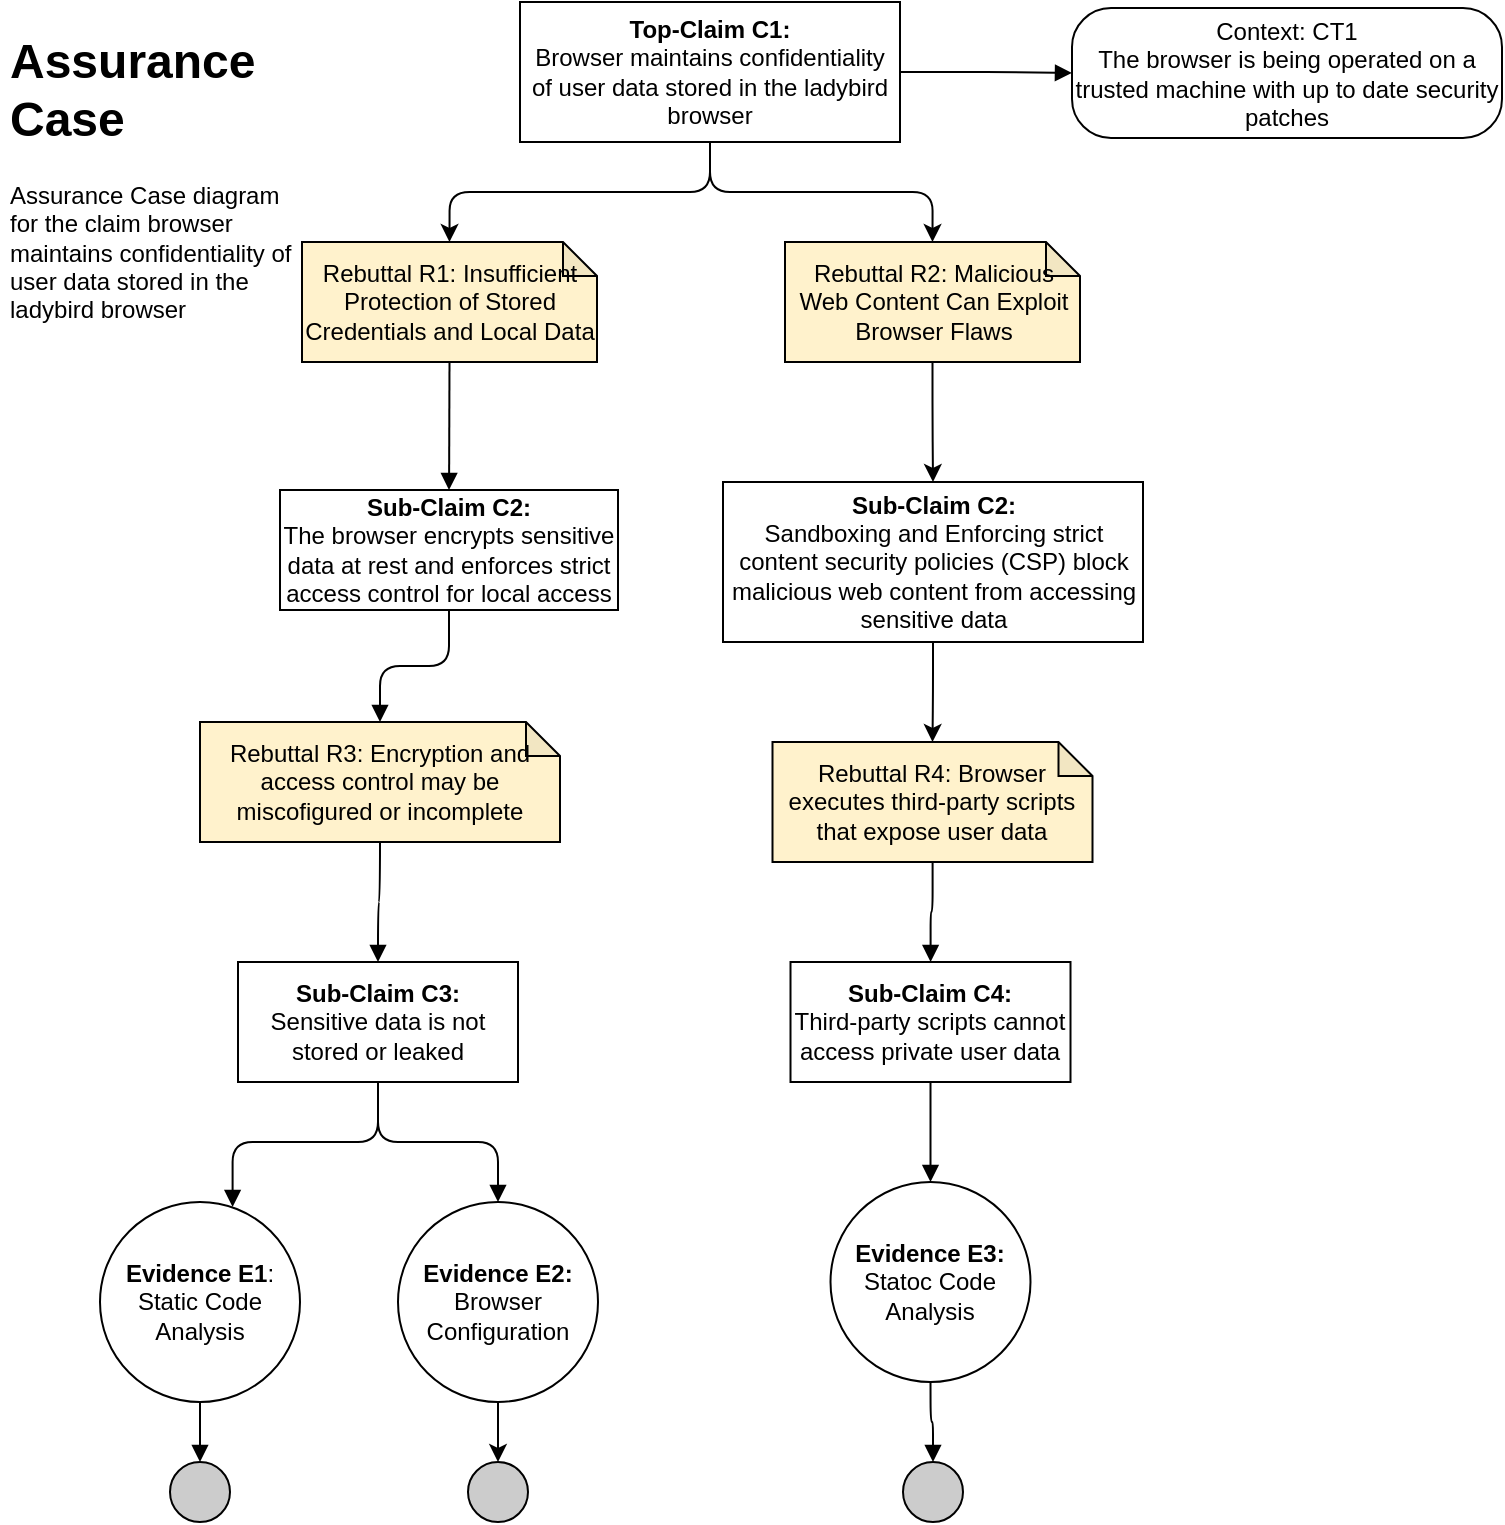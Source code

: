 <mxfile version="28.2.5">
  <diagram id="2RAkf9iS2bYrb-5zrusB" name="Page-1">
    <mxGraphModel dx="1042" dy="722" grid="1" gridSize="10" guides="1" tooltips="1" connect="1" arrows="1" fold="1" page="1" pageScale="1" pageWidth="850" pageHeight="1100" math="0" shadow="0">
      <root>
        <mxCell id="0" />
        <mxCell id="1" parent="0" />
        <mxCell id="EpLoNu7SxfJ4iQwhgqlz-1" value="&lt;h1&gt;Assurance Case&lt;/h1&gt;&lt;p&gt;Assurance Case diagram for the claim browser maintains confidentiality of user data stored in the ladybird browser&lt;/p&gt;" style="text;html=1;strokeColor=none;fillColor=none;spacing=5;spacingTop=-20;whiteSpace=wrap;overflow=hidden;rounded=0;" parent="1" vertex="1">
          <mxGeometry x="20" y="20" width="160" height="230" as="geometry" />
        </mxCell>
        <mxCell id="EpLoNu7SxfJ4iQwhgqlz-4" style="edgeStyle=orthogonalEdgeStyle;rounded=0;orthogonalLoop=1;jettySize=auto;html=1;exitX=1;exitY=0.5;exitDx=0;exitDy=0;entryX=0;entryY=0.5;entryDx=0;entryDy=0;endArrow=block;endFill=1;" parent="1" source="EpLoNu7SxfJ4iQwhgqlz-2" target="EpLoNu7SxfJ4iQwhgqlz-3" edge="1">
          <mxGeometry relative="1" as="geometry" />
        </mxCell>
        <mxCell id="EpLoNu7SxfJ4iQwhgqlz-2" value="&lt;b&gt;Top-Claim C1:&lt;br&gt;&lt;/b&gt;&lt;span data-teams=&quot;true&quot;&gt;Browser maintains confidentiality of user data stored in the ladybird browser&lt;/span&gt;" style="rounded=0;whiteSpace=wrap;html=1;" parent="1" vertex="1">
          <mxGeometry x="280" y="10" width="190" height="70" as="geometry" />
        </mxCell>
        <mxCell id="EpLoNu7SxfJ4iQwhgqlz-3" value="Context: CT1&lt;br&gt;The browser is being operated on a trusted machine with up to date security patches" style="rounded=1;whiteSpace=wrap;html=1;arcSize=30;" parent="1" vertex="1">
          <mxGeometry x="556" y="13" width="215" height="65" as="geometry" />
        </mxCell>
        <mxCell id="EpLoNu7SxfJ4iQwhgqlz-9" style="edgeStyle=orthogonalEdgeStyle;curved=1;rounded=0;orthogonalLoop=1;jettySize=auto;html=1;endArrow=block;endFill=1;" parent="1" source="EpLoNu7SxfJ4iQwhgqlz-5" target="EpLoNu7SxfJ4iQwhgqlz-8" edge="1">
          <mxGeometry relative="1" as="geometry" />
        </mxCell>
        <mxCell id="EpLoNu7SxfJ4iQwhgqlz-5" value="Rebuttal R1: Insufficient Protection of Stored Credentials and Local Data" style="shape=note;whiteSpace=wrap;html=1;backgroundOutline=1;darkOpacity=0.05;size=17;fillColor=#FFF2CC;" parent="1" vertex="1">
          <mxGeometry x="171" y="130" width="147.5" height="60" as="geometry" />
        </mxCell>
        <mxCell id="EpLoNu7SxfJ4iQwhgqlz-12" style="edgeStyle=orthogonalEdgeStyle;curved=0;rounded=1;orthogonalLoop=1;jettySize=auto;html=1;exitX=0.5;exitY=1;exitDx=0;exitDy=0;entryX=0.5;entryY=0;entryDx=0;entryDy=0;entryPerimeter=0;endArrow=block;endFill=1;" parent="1" source="EpLoNu7SxfJ4iQwhgqlz-8" target="EpLoNu7SxfJ4iQwhgqlz-10" edge="1">
          <mxGeometry relative="1" as="geometry" />
        </mxCell>
        <mxCell id="EpLoNu7SxfJ4iQwhgqlz-8" value="&lt;b&gt;Sub-Claim C2:&lt;br&gt;&lt;/b&gt;The browser encrypts sensitive data at rest and enforces strict access control for local access" style="rounded=0;whiteSpace=wrap;html=1;" parent="1" vertex="1">
          <mxGeometry x="160" y="254" width="169" height="60" as="geometry" />
        </mxCell>
        <mxCell id="EpLoNu7SxfJ4iQwhgqlz-16" style="edgeStyle=orthogonalEdgeStyle;curved=1;rounded=0;orthogonalLoop=1;jettySize=auto;html=1;exitX=0.5;exitY=1;exitDx=0;exitDy=0;exitPerimeter=0;entryX=0.5;entryY=0;entryDx=0;entryDy=0;endArrow=block;endFill=1;" parent="1" source="EpLoNu7SxfJ4iQwhgqlz-10" target="EpLoNu7SxfJ4iQwhgqlz-14" edge="1">
          <mxGeometry relative="1" as="geometry" />
        </mxCell>
        <mxCell id="EpLoNu7SxfJ4iQwhgqlz-10" value="Rebuttal R3: Encryption and access control may be miscofigured or incomplete" style="shape=note;whiteSpace=wrap;html=1;backgroundOutline=1;darkOpacity=0.05;size=17;fillColor=#FFF2CC;" parent="1" vertex="1">
          <mxGeometry x="120" y="370" width="180" height="60" as="geometry" />
        </mxCell>
        <mxCell id="EpLoNu7SxfJ4iQwhgqlz-17" style="edgeStyle=orthogonalEdgeStyle;curved=0;rounded=1;orthogonalLoop=1;jettySize=auto;html=1;endArrow=block;endFill=1;" parent="1" source="EpLoNu7SxfJ4iQwhgqlz-11" target="EpLoNu7SxfJ4iQwhgqlz-15" edge="1">
          <mxGeometry relative="1" as="geometry" />
        </mxCell>
        <mxCell id="EpLoNu7SxfJ4iQwhgqlz-11" value="Rebuttal R4: Browser executes third-party scripts that expose user data" style="shape=note;whiteSpace=wrap;html=1;backgroundOutline=1;darkOpacity=0.05;size=17;fillColor=#FFF2CC;" parent="1" vertex="1">
          <mxGeometry x="406.25" y="380" width="160" height="60" as="geometry" />
        </mxCell>
        <mxCell id="EpLoNu7SxfJ4iQwhgqlz-20" style="edgeStyle=orthogonalEdgeStyle;curved=0;rounded=1;orthogonalLoop=1;jettySize=auto;html=1;exitX=0.5;exitY=1;exitDx=0;exitDy=0;entryX=0.663;entryY=0.025;entryDx=0;entryDy=0;entryPerimeter=0;endArrow=block;endFill=1;" parent="1" source="EpLoNu7SxfJ4iQwhgqlz-14" target="EpLoNu7SxfJ4iQwhgqlz-18" edge="1">
          <mxGeometry relative="1" as="geometry" />
        </mxCell>
        <mxCell id="EpLoNu7SxfJ4iQwhgqlz-21" style="edgeStyle=orthogonalEdgeStyle;curved=0;rounded=1;orthogonalLoop=1;jettySize=auto;html=1;entryX=0.5;entryY=0;entryDx=0;entryDy=0;endArrow=block;endFill=1;" parent="1" source="EpLoNu7SxfJ4iQwhgqlz-14" target="EpLoNu7SxfJ4iQwhgqlz-19" edge="1">
          <mxGeometry relative="1" as="geometry" />
        </mxCell>
        <mxCell id="EpLoNu7SxfJ4iQwhgqlz-14" value="&lt;b&gt;Sub-Claim C3:&lt;br&gt;&lt;/b&gt;Sensitive data is not stored or leaked" style="rounded=0;whiteSpace=wrap;html=1;" parent="1" vertex="1">
          <mxGeometry x="139" y="490" width="140" height="60" as="geometry" />
        </mxCell>
        <mxCell id="EpLoNu7SxfJ4iQwhgqlz-27" style="edgeStyle=orthogonalEdgeStyle;curved=0;rounded=1;orthogonalLoop=1;jettySize=auto;html=1;entryX=0.5;entryY=0;entryDx=0;entryDy=0;endArrow=block;endFill=1;" parent="1" source="EpLoNu7SxfJ4iQwhgqlz-15" target="EpLoNu7SxfJ4iQwhgqlz-26" edge="1">
          <mxGeometry relative="1" as="geometry" />
        </mxCell>
        <mxCell id="EpLoNu7SxfJ4iQwhgqlz-15" value="&lt;b&gt;Sub-Claim C4:&lt;br&gt;&lt;/b&gt;Third-party scripts cannot access private user data" style="rounded=0;whiteSpace=wrap;html=1;" parent="1" vertex="1">
          <mxGeometry x="415.25" y="490" width="140" height="60" as="geometry" />
        </mxCell>
        <mxCell id="EpLoNu7SxfJ4iQwhgqlz-23" style="edgeStyle=orthogonalEdgeStyle;curved=1;rounded=0;orthogonalLoop=1;jettySize=auto;html=1;entryX=0.5;entryY=0;entryDx=0;entryDy=0;endArrow=block;endFill=1;" parent="1" source="EpLoNu7SxfJ4iQwhgqlz-18" target="EpLoNu7SxfJ4iQwhgqlz-22" edge="1">
          <mxGeometry relative="1" as="geometry" />
        </mxCell>
        <mxCell id="EpLoNu7SxfJ4iQwhgqlz-18" value="&lt;b&gt;Evidence E1&lt;/b&gt;:&lt;br&gt;Static Code Analysis" style="ellipse;whiteSpace=wrap;html=1;aspect=fixed;fillColor=#ffffff;rounded=0;" parent="1" vertex="1">
          <mxGeometry x="70" y="610" width="100" height="100" as="geometry" />
        </mxCell>
        <mxCell id="WvyiRJ8lm2nUQYYzynBj-13" style="edgeStyle=orthogonalEdgeStyle;rounded=1;orthogonalLoop=1;jettySize=auto;html=1;entryX=0.5;entryY=0;entryDx=0;entryDy=0;curved=0;" parent="1" source="EpLoNu7SxfJ4iQwhgqlz-19" target="EpLoNu7SxfJ4iQwhgqlz-24" edge="1">
          <mxGeometry relative="1" as="geometry" />
        </mxCell>
        <mxCell id="EpLoNu7SxfJ4iQwhgqlz-19" value="&lt;b&gt;Evidence E2:&lt;/b&gt;&lt;div&gt;Browser Configuration&lt;/div&gt;" style="ellipse;whiteSpace=wrap;html=1;aspect=fixed;fillColor=#ffffff;rounded=0;" parent="1" vertex="1">
          <mxGeometry x="219" y="610" width="100" height="100" as="geometry" />
        </mxCell>
        <mxCell id="EpLoNu7SxfJ4iQwhgqlz-22" value="" style="ellipse;whiteSpace=wrap;html=1;aspect=fixed;fillColor=#CCCCCC;" parent="1" vertex="1">
          <mxGeometry x="105" y="740" width="30" height="30" as="geometry" />
        </mxCell>
        <mxCell id="EpLoNu7SxfJ4iQwhgqlz-24" value="" style="ellipse;whiteSpace=wrap;html=1;aspect=fixed;fillColor=#CCCCCC;" parent="1" vertex="1">
          <mxGeometry x="254" y="740" width="30" height="30" as="geometry" />
        </mxCell>
        <mxCell id="EpLoNu7SxfJ4iQwhgqlz-29" style="edgeStyle=orthogonalEdgeStyle;curved=0;rounded=1;orthogonalLoop=1;jettySize=auto;html=1;entryX=0.5;entryY=0;entryDx=0;entryDy=0;endArrow=block;endFill=1;" parent="1" source="EpLoNu7SxfJ4iQwhgqlz-26" target="EpLoNu7SxfJ4iQwhgqlz-34" edge="1">
          <mxGeometry relative="1" as="geometry">
            <mxPoint x="424" y="750" as="targetPoint" />
          </mxGeometry>
        </mxCell>
        <mxCell id="EpLoNu7SxfJ4iQwhgqlz-26" value="&lt;b&gt;Evidence E3:&lt;/b&gt;&lt;br&gt;Statoc Code Analysis" style="ellipse;whiteSpace=wrap;html=1;aspect=fixed;fillColor=#ffffff;rounded=0;" parent="1" vertex="1">
          <mxGeometry x="435.25" y="600" width="100" height="100" as="geometry" />
        </mxCell>
        <mxCell id="EpLoNu7SxfJ4iQwhgqlz-34" value="" style="ellipse;whiteSpace=wrap;html=1;aspect=fixed;fillColor=#CCCCCC;" parent="1" vertex="1">
          <mxGeometry x="471.5" y="740" width="30" height="30" as="geometry" />
        </mxCell>
        <mxCell id="WvyiRJ8lm2nUQYYzynBj-7" value="" style="edgeStyle=orthogonalEdgeStyle;rounded=1;orthogonalLoop=1;jettySize=auto;html=1;curved=0;" parent="1" source="WvyiRJ8lm2nUQYYzynBj-3" target="WvyiRJ8lm2nUQYYzynBj-6" edge="1">
          <mxGeometry relative="1" as="geometry" />
        </mxCell>
        <mxCell id="WvyiRJ8lm2nUQYYzynBj-3" value="Rebuttal R2: Malicious Web Content Can Exploit Browser Flaws" style="shape=note;whiteSpace=wrap;html=1;backgroundOutline=1;darkOpacity=0.05;size=17;fillColor=#FFF2CC;" parent="1" vertex="1">
          <mxGeometry x="412.5" y="130" width="147.5" height="60" as="geometry" />
        </mxCell>
        <mxCell id="WvyiRJ8lm2nUQYYzynBj-4" style="edgeStyle=orthogonalEdgeStyle;rounded=1;orthogonalLoop=1;jettySize=auto;html=1;entryX=0.5;entryY=0;entryDx=0;entryDy=0;entryPerimeter=0;curved=0;" parent="1" source="EpLoNu7SxfJ4iQwhgqlz-2" target="WvyiRJ8lm2nUQYYzynBj-3" edge="1">
          <mxGeometry relative="1" as="geometry" />
        </mxCell>
        <mxCell id="WvyiRJ8lm2nUQYYzynBj-6" value="&lt;b&gt;Sub-Claim C2:&lt;br&gt;&lt;/b&gt;Sandboxing and Enforcing strict content security policies (CSP) block malicious web content from accessing sensitive data" style="rounded=0;whiteSpace=wrap;html=1;strokeColor=default;" parent="1" vertex="1">
          <mxGeometry x="381.5" y="250" width="210" height="80" as="geometry" />
        </mxCell>
        <mxCell id="WvyiRJ8lm2nUQYYzynBj-10" style="edgeStyle=orthogonalEdgeStyle;rounded=1;orthogonalLoop=1;jettySize=auto;html=1;entryX=0.5;entryY=0;entryDx=0;entryDy=0;entryPerimeter=0;curved=0;" parent="1" source="WvyiRJ8lm2nUQYYzynBj-6" target="EpLoNu7SxfJ4iQwhgqlz-11" edge="1">
          <mxGeometry relative="1" as="geometry" />
        </mxCell>
        <mxCell id="WvyiRJ8lm2nUQYYzynBj-11" style="edgeStyle=orthogonalEdgeStyle;rounded=1;orthogonalLoop=1;jettySize=auto;html=1;entryX=0.5;entryY=0;entryDx=0;entryDy=0;entryPerimeter=0;curved=0;" parent="1" source="EpLoNu7SxfJ4iQwhgqlz-2" target="EpLoNu7SxfJ4iQwhgqlz-5" edge="1">
          <mxGeometry relative="1" as="geometry" />
        </mxCell>
      </root>
    </mxGraphModel>
  </diagram>
</mxfile>
